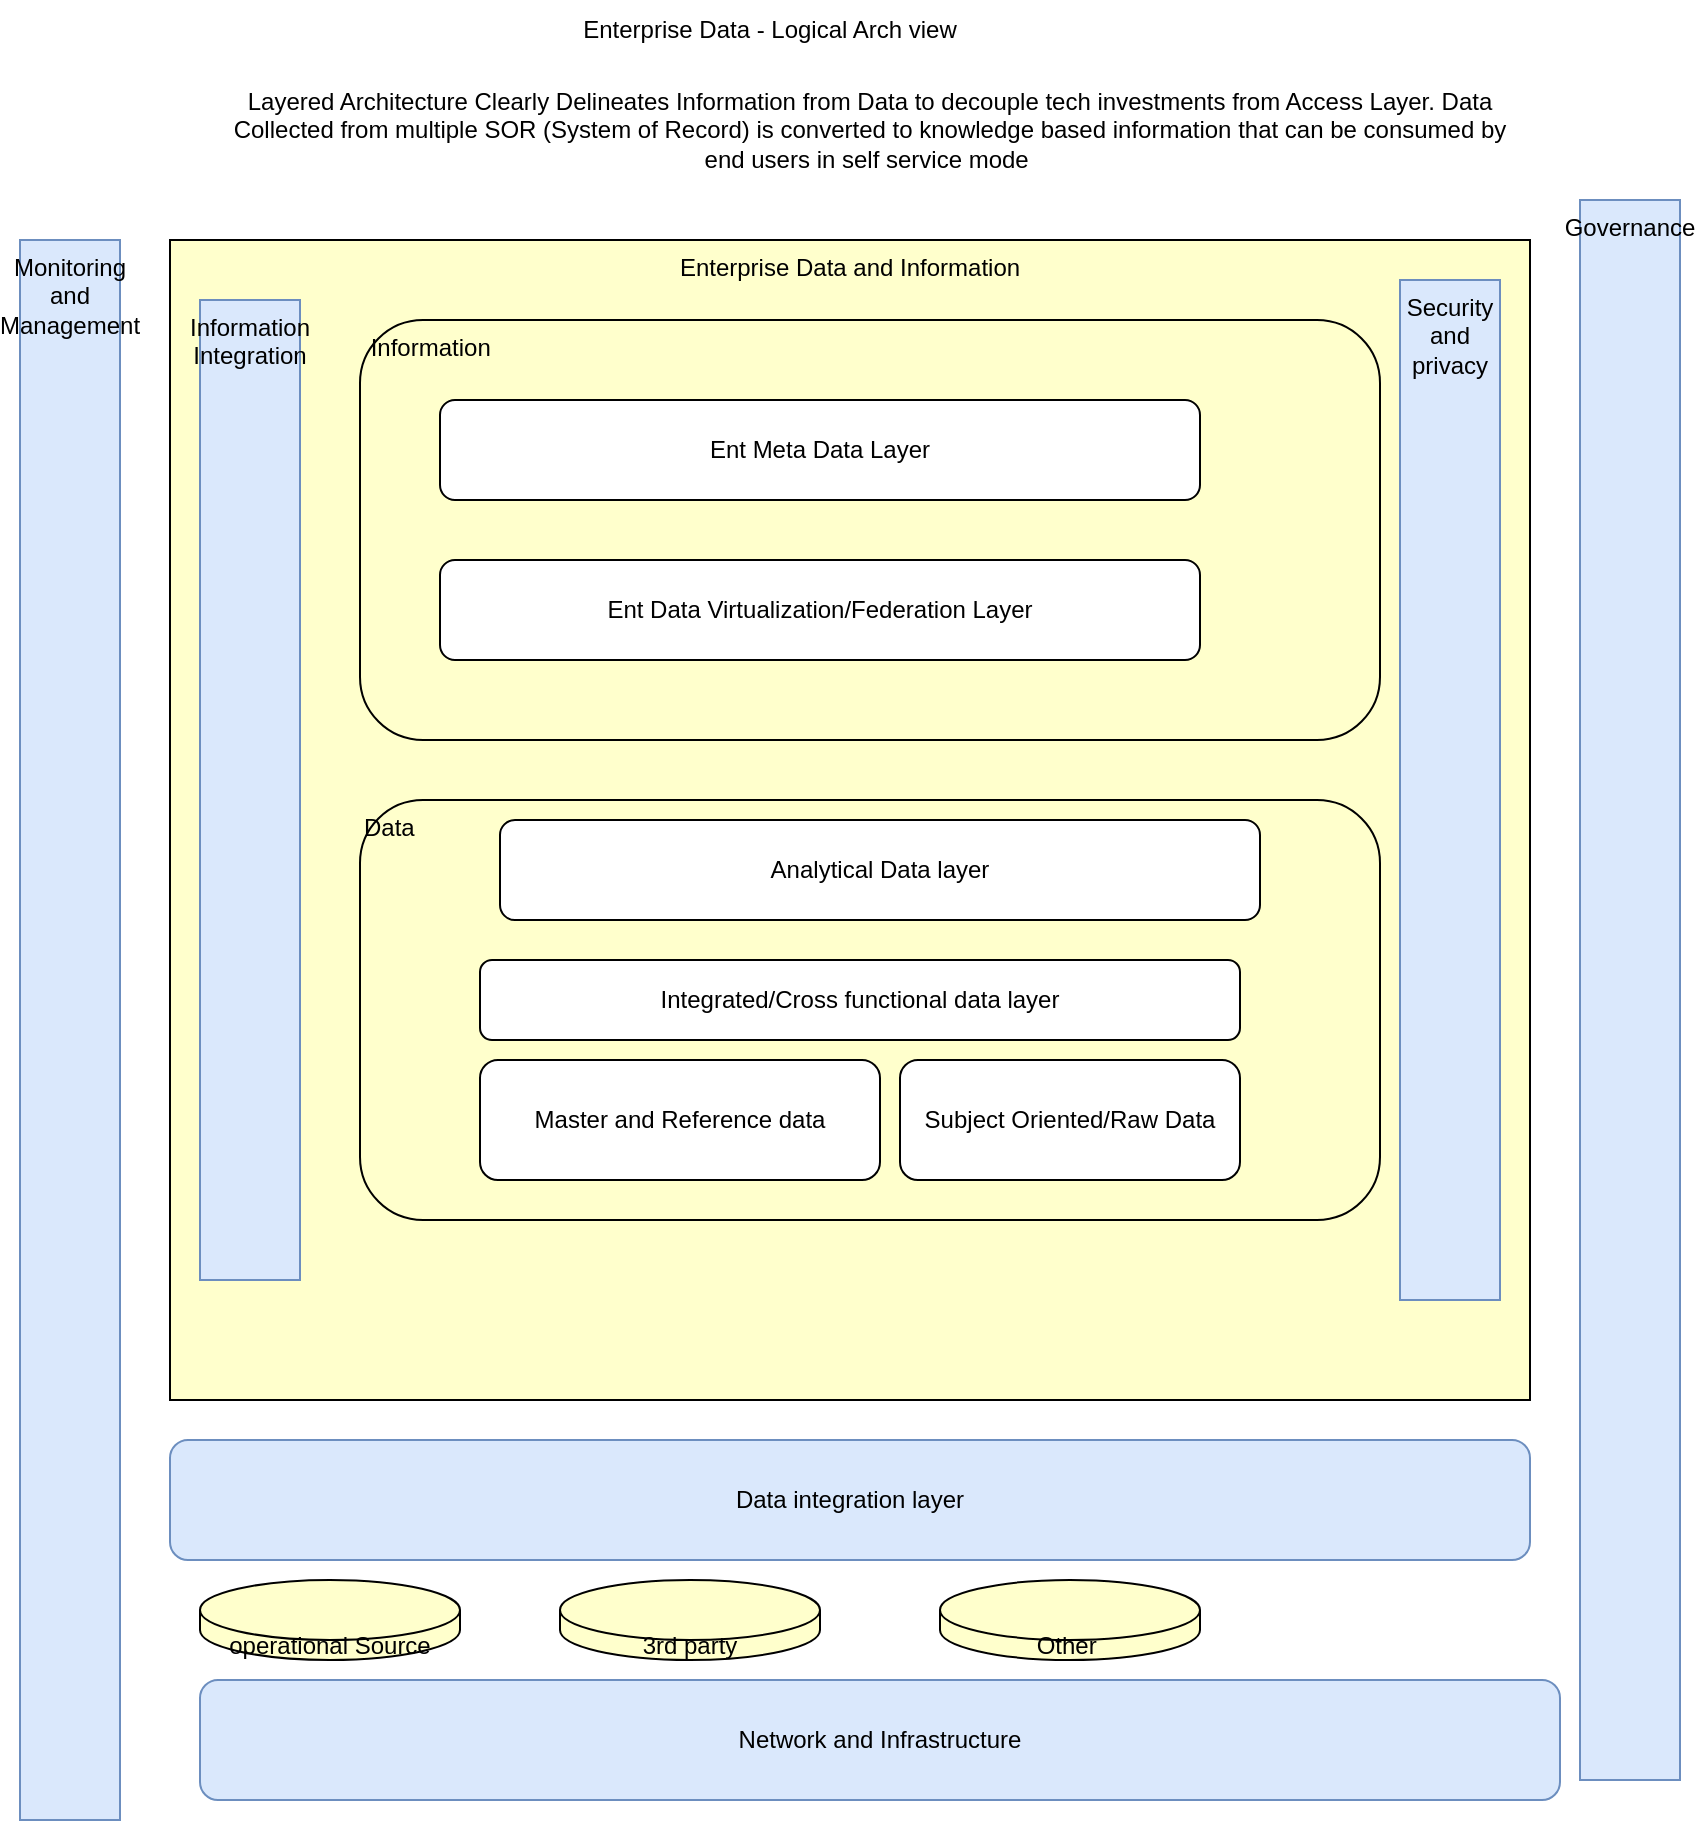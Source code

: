 <mxfile version="20.6.0" type="github" pages="2">
  <diagram id="deF0mYgHglB8HLEBIXQU" name="Page-1">
    <mxGraphModel dx="1564" dy="760" grid="1" gridSize="10" guides="1" tooltips="1" connect="1" arrows="1" fold="1" page="1" pageScale="1" pageWidth="850" pageHeight="1100" math="0" shadow="0">
      <root>
        <mxCell id="0" />
        <mxCell id="1" parent="0" />
        <mxCell id="NP_k7pCdvGU_es2CpQ9N-1" value="Layered Architecture Clearly Delineates Information from Data to decouple tech investments from Access Layer. Data Collected from multiple SOR (System of Record) is converted to knowledge based information that can be consumed by end users in self service mode&amp;nbsp;" style="text;html=1;strokeColor=none;fillColor=none;align=center;verticalAlign=middle;whiteSpace=wrap;rounded=0;" vertex="1" parent="1">
          <mxGeometry x="110" y="70" width="650" height="30" as="geometry" />
        </mxCell>
        <mxCell id="NP_k7pCdvGU_es2CpQ9N-2" value="Enterprise Data - Logical Arch view" style="text;html=1;strokeColor=none;fillColor=none;align=center;verticalAlign=middle;whiteSpace=wrap;rounded=0;" vertex="1" parent="1">
          <mxGeometry x="270" y="20" width="230" height="30" as="geometry" />
        </mxCell>
        <mxCell id="NP_k7pCdvGU_es2CpQ9N-3" value="Enterprise Data and Information" style="rounded=0;whiteSpace=wrap;html=1;verticalAlign=top;fillColor=#FFFFCC;" vertex="1" parent="1">
          <mxGeometry x="85" y="140" width="680" height="580" as="geometry" />
        </mxCell>
        <mxCell id="NP_k7pCdvGU_es2CpQ9N-4" value="Network and Infrastructure" style="rounded=1;whiteSpace=wrap;html=1;fillColor=#dae8fc;strokeColor=#6c8ebf;" vertex="1" parent="1">
          <mxGeometry x="100" y="860" width="680" height="60" as="geometry" />
        </mxCell>
        <mxCell id="NP_k7pCdvGU_es2CpQ9N-5" value="operational Source" style="shape=cylinder3;whiteSpace=wrap;html=1;boundedLbl=1;backgroundOutline=1;size=15;fillColor=#FFFFCC;" vertex="1" parent="1">
          <mxGeometry x="100" y="810" width="130" height="40" as="geometry" />
        </mxCell>
        <mxCell id="NP_k7pCdvGU_es2CpQ9N-6" value="3rd party" style="shape=cylinder3;whiteSpace=wrap;html=1;boundedLbl=1;backgroundOutline=1;size=15;fillColor=#FFFFCC;" vertex="1" parent="1">
          <mxGeometry x="280" y="810" width="130" height="40" as="geometry" />
        </mxCell>
        <mxCell id="NP_k7pCdvGU_es2CpQ9N-7" value="Other&amp;nbsp;" style="shape=cylinder3;whiteSpace=wrap;html=1;boundedLbl=1;backgroundOutline=1;size=15;fillColor=#FFFFCC;" vertex="1" parent="1">
          <mxGeometry x="470" y="810" width="130" height="40" as="geometry" />
        </mxCell>
        <mxCell id="NP_k7pCdvGU_es2CpQ9N-11" value="Monitoring and Management" style="rounded=0;html=1;fillColor=#dae8fc;strokeColor=#6c8ebf;align=center;verticalAlign=top;labelPosition=center;verticalLabelPosition=middle;horizontal=1;whiteSpace=wrap;" vertex="1" parent="1">
          <mxGeometry x="10" y="140" width="50" height="790" as="geometry" />
        </mxCell>
        <mxCell id="NP_k7pCdvGU_es2CpQ9N-12" value="Governance" style="rounded=0;whiteSpace=wrap;html=1;fillColor=#dae8fc;strokeColor=#6c8ebf;verticalAlign=top;" vertex="1" parent="1">
          <mxGeometry x="790" y="120" width="50" height="790" as="geometry" />
        </mxCell>
        <mxCell id="NP_k7pCdvGU_es2CpQ9N-13" value="Information Integration" style="rounded=0;html=1;fillColor=#dae8fc;strokeColor=#6c8ebf;align=center;verticalAlign=top;labelPosition=center;verticalLabelPosition=middle;horizontal=1;whiteSpace=wrap;" vertex="1" parent="1">
          <mxGeometry x="100" y="170" width="50" height="490" as="geometry" />
        </mxCell>
        <mxCell id="NP_k7pCdvGU_es2CpQ9N-14" value="Security and privacy" style="rounded=0;html=1;fillColor=#dae8fc;strokeColor=#6c8ebf;align=center;verticalAlign=top;labelPosition=center;verticalLabelPosition=middle;horizontal=1;whiteSpace=wrap;" vertex="1" parent="1">
          <mxGeometry x="700" y="160" width="50" height="510" as="geometry" />
        </mxCell>
        <mxCell id="NP_k7pCdvGU_es2CpQ9N-15" value="&amp;nbsp;Information" style="rounded=1;whiteSpace=wrap;html=1;fillColor=#FFFFCC;align=left;verticalAlign=top;" vertex="1" parent="1">
          <mxGeometry x="180" y="180" width="510" height="210" as="geometry" />
        </mxCell>
        <mxCell id="NP_k7pCdvGU_es2CpQ9N-16" value="Data" style="rounded=1;whiteSpace=wrap;html=1;fillColor=#FFFFCC;align=left;verticalAlign=top;" vertex="1" parent="1">
          <mxGeometry x="180" y="420" width="510" height="210" as="geometry" />
        </mxCell>
        <mxCell id="NP_k7pCdvGU_es2CpQ9N-17" value="Data integration layer" style="rounded=1;whiteSpace=wrap;html=1;fillColor=#dae8fc;strokeColor=#6c8ebf;" vertex="1" parent="1">
          <mxGeometry x="85" y="740" width="680" height="60" as="geometry" />
        </mxCell>
        <mxCell id="NP_k7pCdvGU_es2CpQ9N-18" value="Analytical Data layer" style="rounded=1;whiteSpace=wrap;html=1;" vertex="1" parent="1">
          <mxGeometry x="250" y="430" width="380" height="50" as="geometry" />
        </mxCell>
        <mxCell id="NP_k7pCdvGU_es2CpQ9N-19" value="Integrated/Cross functional data layer" style="rounded=1;whiteSpace=wrap;html=1;" vertex="1" parent="1">
          <mxGeometry x="240" y="500" width="380" height="40" as="geometry" />
        </mxCell>
        <mxCell id="NP_k7pCdvGU_es2CpQ9N-20" value="Master and Reference data" style="rounded=1;whiteSpace=wrap;html=1;" vertex="1" parent="1">
          <mxGeometry x="240" y="550" width="200" height="60" as="geometry" />
        </mxCell>
        <mxCell id="NP_k7pCdvGU_es2CpQ9N-22" value="Subject Oriented/Raw Data" style="rounded=1;whiteSpace=wrap;html=1;" vertex="1" parent="1">
          <mxGeometry x="450" y="550" width="170" height="60" as="geometry" />
        </mxCell>
        <mxCell id="NP_k7pCdvGU_es2CpQ9N-23" value="Ent Meta Data Layer" style="rounded=1;whiteSpace=wrap;html=1;" vertex="1" parent="1">
          <mxGeometry x="220" y="220" width="380" height="50" as="geometry" />
        </mxCell>
        <mxCell id="NP_k7pCdvGU_es2CpQ9N-24" value="Ent Data Virtualization/Federation Layer" style="rounded=1;whiteSpace=wrap;html=1;" vertex="1" parent="1">
          <mxGeometry x="220" y="300" width="380" height="50" as="geometry" />
        </mxCell>
      </root>
    </mxGraphModel>
  </diagram>
  <diagram id="UHH-Ltyjlt3eAJqGhiUg" name="Page-2">
    <mxGraphModel dx="782" dy="380" grid="1" gridSize="10" guides="1" tooltips="1" connect="1" arrows="1" fold="1" page="1" pageScale="1" pageWidth="850" pageHeight="1100" math="0" shadow="0">
      <root>
        <mxCell id="0" />
        <mxCell id="1" parent="0" />
        <mxCell id="b81Ut-Tsbp_QaZ1ztT3t-1" value="Layered Architecture Clearly Delineates Information from Data to decouple tech investments from Access Layer. Data Collected from multiple SOR (System of Record) is converted to knowledge based information that can be consumed by end users in self service mode&amp;nbsp;" style="text;html=1;strokeColor=none;fillColor=none;align=center;verticalAlign=middle;whiteSpace=wrap;rounded=0;" vertex="1" parent="1">
          <mxGeometry x="110" y="70" width="650" height="30" as="geometry" />
        </mxCell>
        <mxCell id="b81Ut-Tsbp_QaZ1ztT3t-2" value="Enterprise Data - Logical Arch view" style="text;html=1;strokeColor=none;fillColor=none;align=center;verticalAlign=middle;whiteSpace=wrap;rounded=0;" vertex="1" parent="1">
          <mxGeometry x="270" y="20" width="230" height="30" as="geometry" />
        </mxCell>
        <mxCell id="b81Ut-Tsbp_QaZ1ztT3t-3" value="Enterprise Data and Information" style="rounded=0;whiteSpace=wrap;html=1;verticalAlign=top;fillColor=#FFFFCC;" vertex="1" parent="1">
          <mxGeometry x="85" y="140" width="680" height="580" as="geometry" />
        </mxCell>
        <mxCell id="b81Ut-Tsbp_QaZ1ztT3t-4" value="Network and Infrastructure" style="rounded=1;whiteSpace=wrap;html=1;fillColor=#dae8fc;strokeColor=#6c8ebf;" vertex="1" parent="1">
          <mxGeometry x="100" y="860" width="680" height="60" as="geometry" />
        </mxCell>
        <mxCell id="b81Ut-Tsbp_QaZ1ztT3t-5" value="operational Source" style="shape=cylinder3;whiteSpace=wrap;html=1;boundedLbl=1;backgroundOutline=1;size=15;fillColor=#FFFFCC;" vertex="1" parent="1">
          <mxGeometry x="100" y="810" width="130" height="40" as="geometry" />
        </mxCell>
        <mxCell id="b81Ut-Tsbp_QaZ1ztT3t-6" value="3rd party" style="shape=cylinder3;whiteSpace=wrap;html=1;boundedLbl=1;backgroundOutline=1;size=15;fillColor=#FFFFCC;" vertex="1" parent="1">
          <mxGeometry x="280" y="810" width="130" height="40" as="geometry" />
        </mxCell>
        <mxCell id="b81Ut-Tsbp_QaZ1ztT3t-7" value="Other&amp;nbsp;" style="shape=cylinder3;whiteSpace=wrap;html=1;boundedLbl=1;backgroundOutline=1;size=15;fillColor=#FFFFCC;" vertex="1" parent="1">
          <mxGeometry x="470" y="810" width="130" height="40" as="geometry" />
        </mxCell>
        <mxCell id="b81Ut-Tsbp_QaZ1ztT3t-8" value="Monitoring and Management" style="rounded=0;html=1;fillColor=#dae8fc;strokeColor=#6c8ebf;align=center;verticalAlign=top;labelPosition=center;verticalLabelPosition=middle;horizontal=1;whiteSpace=wrap;" vertex="1" parent="1">
          <mxGeometry x="10" y="140" width="50" height="790" as="geometry" />
        </mxCell>
        <mxCell id="b81Ut-Tsbp_QaZ1ztT3t-9" value="Governance" style="rounded=0;whiteSpace=wrap;html=1;fillColor=#dae8fc;strokeColor=#6c8ebf;verticalAlign=top;" vertex="1" parent="1">
          <mxGeometry x="790" y="120" width="50" height="790" as="geometry" />
        </mxCell>
        <mxCell id="b81Ut-Tsbp_QaZ1ztT3t-10" value="Information Integration" style="rounded=0;html=1;fillColor=#dae8fc;strokeColor=#6c8ebf;align=center;verticalAlign=top;labelPosition=center;verticalLabelPosition=middle;horizontal=1;whiteSpace=wrap;" vertex="1" parent="1">
          <mxGeometry x="100" y="170" width="50" height="490" as="geometry" />
        </mxCell>
        <mxCell id="b81Ut-Tsbp_QaZ1ztT3t-11" value="Security and privacy" style="rounded=0;html=1;fillColor=#dae8fc;strokeColor=#6c8ebf;align=center;verticalAlign=top;labelPosition=center;verticalLabelPosition=middle;horizontal=1;whiteSpace=wrap;" vertex="1" parent="1">
          <mxGeometry x="700" y="160" width="50" height="510" as="geometry" />
        </mxCell>
        <mxCell id="b81Ut-Tsbp_QaZ1ztT3t-12" value="&amp;nbsp;Information" style="rounded=1;whiteSpace=wrap;html=1;fillColor=#FFFFCC;align=left;verticalAlign=top;" vertex="1" parent="1">
          <mxGeometry x="180" y="180" width="510" height="210" as="geometry" />
        </mxCell>
        <mxCell id="b81Ut-Tsbp_QaZ1ztT3t-13" value="Data" style="rounded=1;whiteSpace=wrap;html=1;fillColor=#FFFFCC;align=left;verticalAlign=top;" vertex="1" parent="1">
          <mxGeometry x="180" y="420" width="510" height="210" as="geometry" />
        </mxCell>
        <mxCell id="b81Ut-Tsbp_QaZ1ztT3t-14" value="Data integration layer" style="rounded=1;whiteSpace=wrap;html=1;fillColor=#dae8fc;strokeColor=#6c8ebf;" vertex="1" parent="1">
          <mxGeometry x="85" y="740" width="680" height="60" as="geometry" />
        </mxCell>
        <mxCell id="b81Ut-Tsbp_QaZ1ztT3t-15" value="Analytical Data layer" style="rounded=1;whiteSpace=wrap;html=1;" vertex="1" parent="1">
          <mxGeometry x="250" y="430" width="380" height="50" as="geometry" />
        </mxCell>
        <mxCell id="b81Ut-Tsbp_QaZ1ztT3t-16" value="Integrated/Cross functional data layer" style="rounded=1;whiteSpace=wrap;html=1;" vertex="1" parent="1">
          <mxGeometry x="240" y="500" width="380" height="40" as="geometry" />
        </mxCell>
        <mxCell id="b81Ut-Tsbp_QaZ1ztT3t-17" value="Master and Reference data" style="rounded=1;whiteSpace=wrap;html=1;" vertex="1" parent="1">
          <mxGeometry x="240" y="550" width="200" height="60" as="geometry" />
        </mxCell>
        <mxCell id="b81Ut-Tsbp_QaZ1ztT3t-18" value="Subject Oriented/Raw Data" style="rounded=1;whiteSpace=wrap;html=1;" vertex="1" parent="1">
          <mxGeometry x="450" y="550" width="170" height="60" as="geometry" />
        </mxCell>
        <mxCell id="b81Ut-Tsbp_QaZ1ztT3t-19" value="Ent Meta Data Layer" style="rounded=1;whiteSpace=wrap;html=1;" vertex="1" parent="1">
          <mxGeometry x="220" y="220" width="380" height="50" as="geometry" />
        </mxCell>
        <mxCell id="b81Ut-Tsbp_QaZ1ztT3t-20" value="Ent Data Virtualization/Federation Layer" style="rounded=1;whiteSpace=wrap;html=1;" vertex="1" parent="1">
          <mxGeometry x="220" y="300" width="380" height="50" as="geometry" />
        </mxCell>
        <mxCell id="b81Ut-Tsbp_QaZ1ztT3t-22" value="Google Cloud/On-premise" style="ellipse;shape=cloud;whiteSpace=wrap;html=1;fillColor=#f8cecc;strokeColor=#b85450;" vertex="1" parent="1">
          <mxGeometry x="160" y="600" width="120" height="80" as="geometry" />
        </mxCell>
        <mxCell id="b81Ut-Tsbp_QaZ1ztT3t-23" value="Azure cloud" style="ellipse;shape=cloud;whiteSpace=wrap;html=1;fillColor=#f8cecc;strokeColor=#b85450;" vertex="1" parent="1">
          <mxGeometry x="580" y="230" width="120" height="80" as="geometry" />
        </mxCell>
      </root>
    </mxGraphModel>
  </diagram>
</mxfile>
